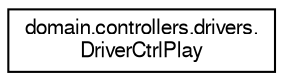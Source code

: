 digraph "Representación gráfica de la clase"
{
 // LATEX_PDF_SIZE
  edge [fontname="FreeSans",fontsize="10",labelfontname="FreeSans",labelfontsize="10"];
  node [fontname="FreeSans",fontsize="10",shape=record];
  rankdir="LR";
  Node0 [label="domain.controllers.drivers.\lDriverCtrlPlay",height=0.2,width=0.4,color="black", fillcolor="white", style="filled",URL="$classdomain_1_1controllers_1_1drivers_1_1_driver_ctrl_play.html",tooltip="Clase DriverCtrlPlay que comprueba la correctividad de las funciones del controlador Play."];
}
